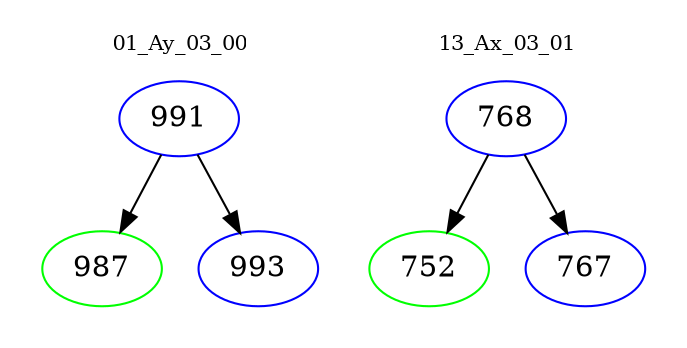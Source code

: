 digraph{
subgraph cluster_0 {
color = white
label = "01_Ay_03_00";
fontsize=10;
T0_991 [label="991", color="blue"]
T0_991 -> T0_987 [color="black"]
T0_987 [label="987", color="green"]
T0_991 -> T0_993 [color="black"]
T0_993 [label="993", color="blue"]
}
subgraph cluster_1 {
color = white
label = "13_Ax_03_01";
fontsize=10;
T1_768 [label="768", color="blue"]
T1_768 -> T1_752 [color="black"]
T1_752 [label="752", color="green"]
T1_768 -> T1_767 [color="black"]
T1_767 [label="767", color="blue"]
}
}
